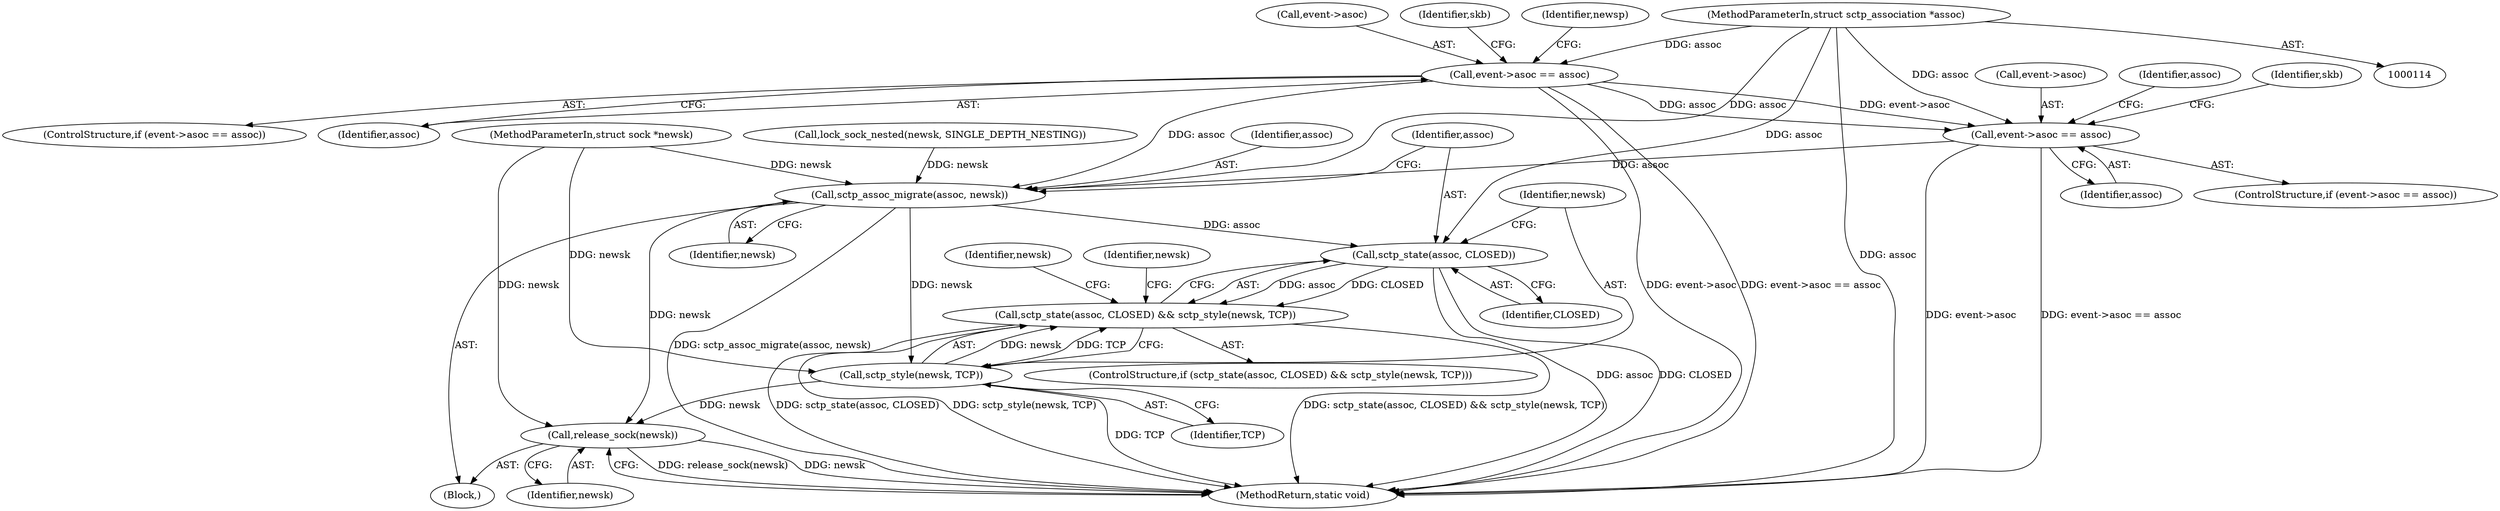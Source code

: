 digraph "0_linux_2d45a02d0166caf2627fe91897c6ffc3b19514c4_2@pointer" {
"1000271" [label="(Call,event->asoc == assoc)"];
"1000117" [label="(MethodParameterIn,struct sctp_association *assoc)"];
"1000343" [label="(Call,event->asoc == assoc)"];
"1000384" [label="(Call,sctp_assoc_migrate(assoc, newsk))"];
"1000389" [label="(Call,sctp_state(assoc, CLOSED))"];
"1000388" [label="(Call,sctp_state(assoc, CLOSED) && sctp_style(newsk, TCP))"];
"1000392" [label="(Call,sctp_style(newsk, TCP))"];
"1000405" [label="(Call,release_sock(newsk))"];
"1000116" [label="(MethodParameterIn,struct sock *newsk)"];
"1000385" [label="(Identifier,assoc)"];
"1000388" [label="(Call,sctp_state(assoc, CLOSED) && sctp_style(newsk, TCP))"];
"1000275" [label="(Identifier,assoc)"];
"1000389" [label="(Call,sctp_state(assoc, CLOSED))"];
"1000295" [label="(Identifier,newsp)"];
"1000343" [label="(Call,event->asoc == assoc)"];
"1000342" [label="(ControlStructure,if (event->asoc == assoc))"];
"1000390" [label="(Identifier,assoc)"];
"1000406" [label="(Identifier,newsk)"];
"1000386" [label="(Identifier,newsk)"];
"1000381" [label="(Call,lock_sock_nested(newsk, SINGLE_DEPTH_NESTING))"];
"1000119" [label="(Block,)"];
"1000344" [label="(Call,event->asoc)"];
"1000272" [label="(Call,event->asoc)"];
"1000392" [label="(Call,sctp_style(newsk, TCP))"];
"1000397" [label="(Identifier,newsk)"];
"1000364" [label="(Identifier,assoc)"];
"1000402" [label="(Identifier,newsk)"];
"1000117" [label="(MethodParameterIn,struct sctp_association *assoc)"];
"1000407" [label="(MethodReturn,static void)"];
"1000405" [label="(Call,release_sock(newsk))"];
"1000384" [label="(Call,sctp_assoc_migrate(assoc, newsk))"];
"1000387" [label="(ControlStructure,if (sctp_state(assoc, CLOSED) && sctp_style(newsk, TCP)))"];
"1000271" [label="(Call,event->asoc == assoc)"];
"1000350" [label="(Identifier,skb)"];
"1000278" [label="(Identifier,skb)"];
"1000393" [label="(Identifier,newsk)"];
"1000394" [label="(Identifier,TCP)"];
"1000270" [label="(ControlStructure,if (event->asoc == assoc))"];
"1000391" [label="(Identifier,CLOSED)"];
"1000347" [label="(Identifier,assoc)"];
"1000271" -> "1000270"  [label="AST: "];
"1000271" -> "1000275"  [label="CFG: "];
"1000272" -> "1000271"  [label="AST: "];
"1000275" -> "1000271"  [label="AST: "];
"1000278" -> "1000271"  [label="CFG: "];
"1000295" -> "1000271"  [label="CFG: "];
"1000271" -> "1000407"  [label="DDG: event->asoc"];
"1000271" -> "1000407"  [label="DDG: event->asoc == assoc"];
"1000117" -> "1000271"  [label="DDG: assoc"];
"1000271" -> "1000343"  [label="DDG: event->asoc"];
"1000271" -> "1000343"  [label="DDG: assoc"];
"1000271" -> "1000384"  [label="DDG: assoc"];
"1000117" -> "1000114"  [label="AST: "];
"1000117" -> "1000407"  [label="DDG: assoc"];
"1000117" -> "1000343"  [label="DDG: assoc"];
"1000117" -> "1000384"  [label="DDG: assoc"];
"1000117" -> "1000389"  [label="DDG: assoc"];
"1000343" -> "1000342"  [label="AST: "];
"1000343" -> "1000347"  [label="CFG: "];
"1000344" -> "1000343"  [label="AST: "];
"1000347" -> "1000343"  [label="AST: "];
"1000350" -> "1000343"  [label="CFG: "];
"1000364" -> "1000343"  [label="CFG: "];
"1000343" -> "1000407"  [label="DDG: event->asoc"];
"1000343" -> "1000407"  [label="DDG: event->asoc == assoc"];
"1000343" -> "1000384"  [label="DDG: assoc"];
"1000384" -> "1000119"  [label="AST: "];
"1000384" -> "1000386"  [label="CFG: "];
"1000385" -> "1000384"  [label="AST: "];
"1000386" -> "1000384"  [label="AST: "];
"1000390" -> "1000384"  [label="CFG: "];
"1000384" -> "1000407"  [label="DDG: sctp_assoc_migrate(assoc, newsk)"];
"1000381" -> "1000384"  [label="DDG: newsk"];
"1000116" -> "1000384"  [label="DDG: newsk"];
"1000384" -> "1000389"  [label="DDG: assoc"];
"1000384" -> "1000392"  [label="DDG: newsk"];
"1000384" -> "1000405"  [label="DDG: newsk"];
"1000389" -> "1000388"  [label="AST: "];
"1000389" -> "1000391"  [label="CFG: "];
"1000390" -> "1000389"  [label="AST: "];
"1000391" -> "1000389"  [label="AST: "];
"1000393" -> "1000389"  [label="CFG: "];
"1000388" -> "1000389"  [label="CFG: "];
"1000389" -> "1000407"  [label="DDG: assoc"];
"1000389" -> "1000407"  [label="DDG: CLOSED"];
"1000389" -> "1000388"  [label="DDG: assoc"];
"1000389" -> "1000388"  [label="DDG: CLOSED"];
"1000388" -> "1000387"  [label="AST: "];
"1000388" -> "1000392"  [label="CFG: "];
"1000392" -> "1000388"  [label="AST: "];
"1000397" -> "1000388"  [label="CFG: "];
"1000402" -> "1000388"  [label="CFG: "];
"1000388" -> "1000407"  [label="DDG: sctp_state(assoc, CLOSED)"];
"1000388" -> "1000407"  [label="DDG: sctp_style(newsk, TCP)"];
"1000388" -> "1000407"  [label="DDG: sctp_state(assoc, CLOSED) && sctp_style(newsk, TCP)"];
"1000392" -> "1000388"  [label="DDG: newsk"];
"1000392" -> "1000388"  [label="DDG: TCP"];
"1000392" -> "1000394"  [label="CFG: "];
"1000393" -> "1000392"  [label="AST: "];
"1000394" -> "1000392"  [label="AST: "];
"1000392" -> "1000407"  [label="DDG: TCP"];
"1000116" -> "1000392"  [label="DDG: newsk"];
"1000392" -> "1000405"  [label="DDG: newsk"];
"1000405" -> "1000119"  [label="AST: "];
"1000405" -> "1000406"  [label="CFG: "];
"1000406" -> "1000405"  [label="AST: "];
"1000407" -> "1000405"  [label="CFG: "];
"1000405" -> "1000407"  [label="DDG: release_sock(newsk)"];
"1000405" -> "1000407"  [label="DDG: newsk"];
"1000116" -> "1000405"  [label="DDG: newsk"];
}
